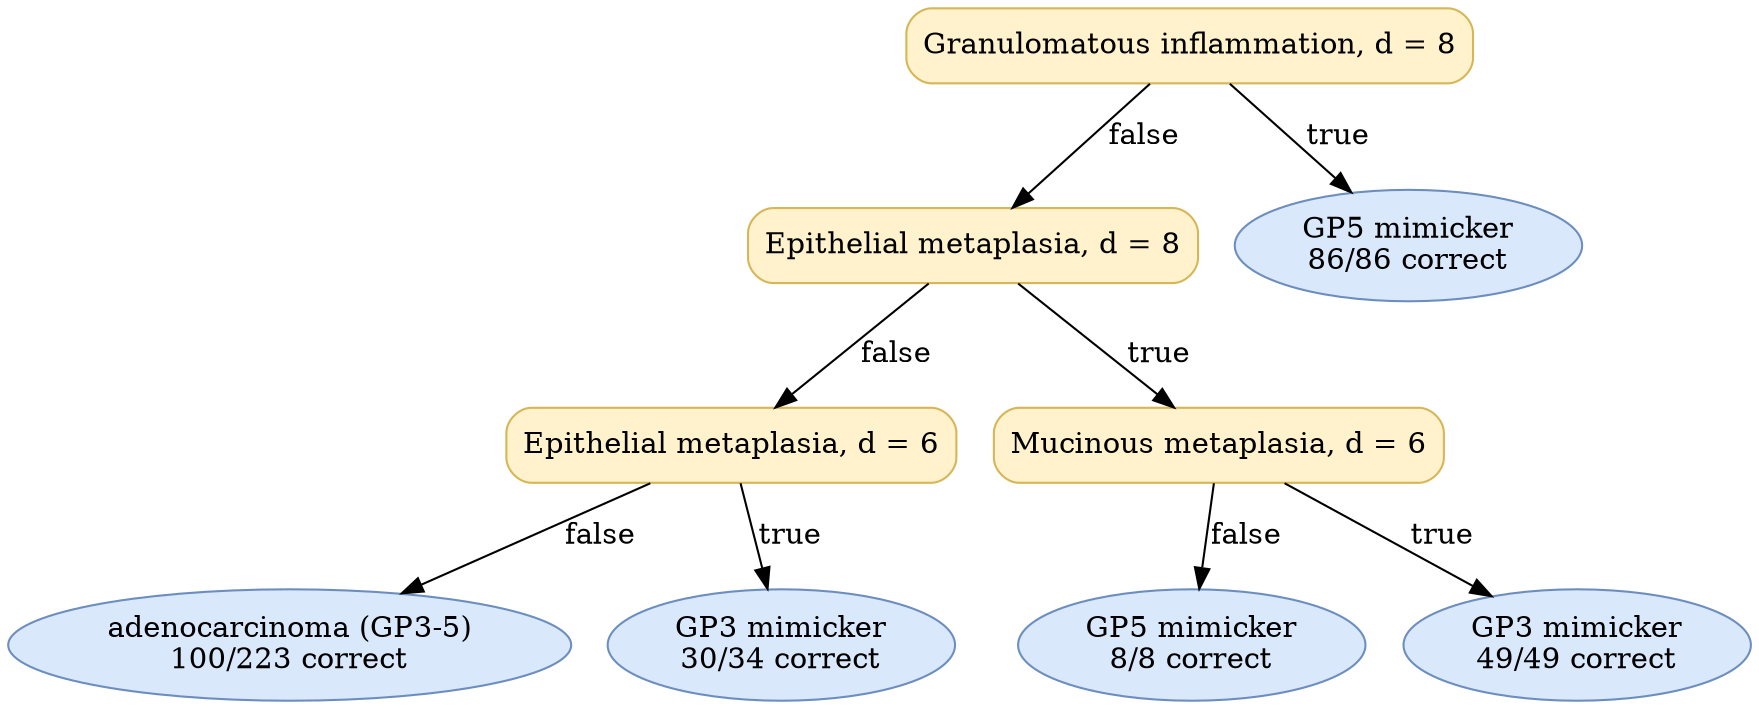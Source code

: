 digraph "DT" {
fontname="Times-Roman";
label="";
node [fontname="Times-Roman"];
Node1 [color="#D6B656", fillcolor="#FFF2CC", label="Granulomatous inflammation, d = 8", shape="box", style="rounded,filled"];
Node2 [color="#D6B656", fillcolor="#FFF2CC", label="Epithelial metaplasia, d = 8", shape="box", style="rounded,filled"];
Node3 [color="#D6B656", fillcolor="#FFF2CC", label="Epithelial metaplasia, d = 6", shape="box", style="rounded,filled"];
Node4 [color="#6C8EBF", fillcolor="#DAE8FC", label=<adenocarcinoma (GP3-5)<br/>100/223 correct>, shape="ellipse", style="rounded,filled"];
Node5 [color="#6C8EBF", fillcolor="#DAE8FC", label=<GP3 mimicker<br/>30/34 correct>, shape="ellipse", style="rounded,filled"];
Node6 [color="#D6B656", fillcolor="#FFF2CC", label="Mucinous metaplasia, d = 6", shape="box", style="rounded,filled"];
Node7 [color="#6C8EBF", fillcolor="#DAE8FC", label=<GP5 mimicker<br/>8/8 correct>, shape="ellipse", style="rounded,filled"];
Node8 [color="#6C8EBF", fillcolor="#DAE8FC", label=<GP3 mimicker<br/>49/49 correct>, shape="ellipse", style="rounded,filled"];
Node9 [color="#6C8EBF", fillcolor="#DAE8FC", label=<GP5 mimicker<br/>86/86 correct>, shape="ellipse", style="rounded,filled"];
Node1 -> Node2  [key=0, label="false"];
Node1 -> Node9  [key=0, label="true"];
Node2 -> Node3  [key=0, label="false"];
Node2 -> Node6  [key=0, label="true"];
Node3 -> Node4  [key=0, label="false"];
Node3 -> Node5  [key=0, label="true"];
Node6 -> Node7  [key=0, label="false"];
Node6 -> Node8  [key=0, label="true"];
}

